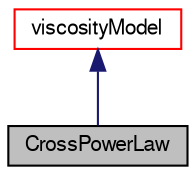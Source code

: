 digraph "CrossPowerLaw"
{
  bgcolor="transparent";
  edge [fontname="FreeSans",fontsize="10",labelfontname="FreeSans",labelfontsize="10"];
  node [fontname="FreeSans",fontsize="10",shape=record];
  Node2 [label="CrossPowerLaw",height=0.2,width=0.4,color="black", fillcolor="grey75", style="filled", fontcolor="black"];
  Node3 -> Node2 [dir="back",color="midnightblue",fontsize="10",style="solid",fontname="FreeSans"];
  Node3 [label="viscosityModel",height=0.2,width=0.4,color="red",URL="$a30514.html",tooltip="An abstract base class for incompressible viscosityModels. "];
}
